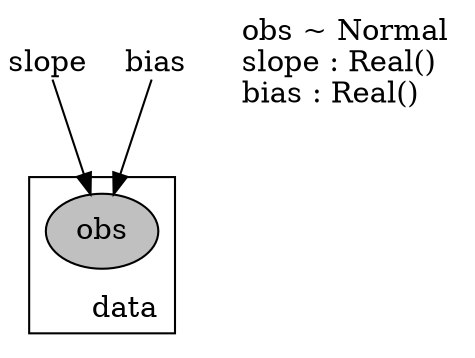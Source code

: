 digraph {
	slope [label=slope fillcolor=white shape=plain style=filled]
	bias [label=bias fillcolor=white shape=plain style=filled]
	subgraph cluster_data {
		label=data labeljust=r labelloc=b
		obs [label=obs fillcolor=grey shape=ellipse style=filled]
	}
	slope -> obs
	bias -> obs
	distribution_description_node [label="obs ~ Normal\lslope : Real()\lbias : Real()\l" shape=plaintext]
}
